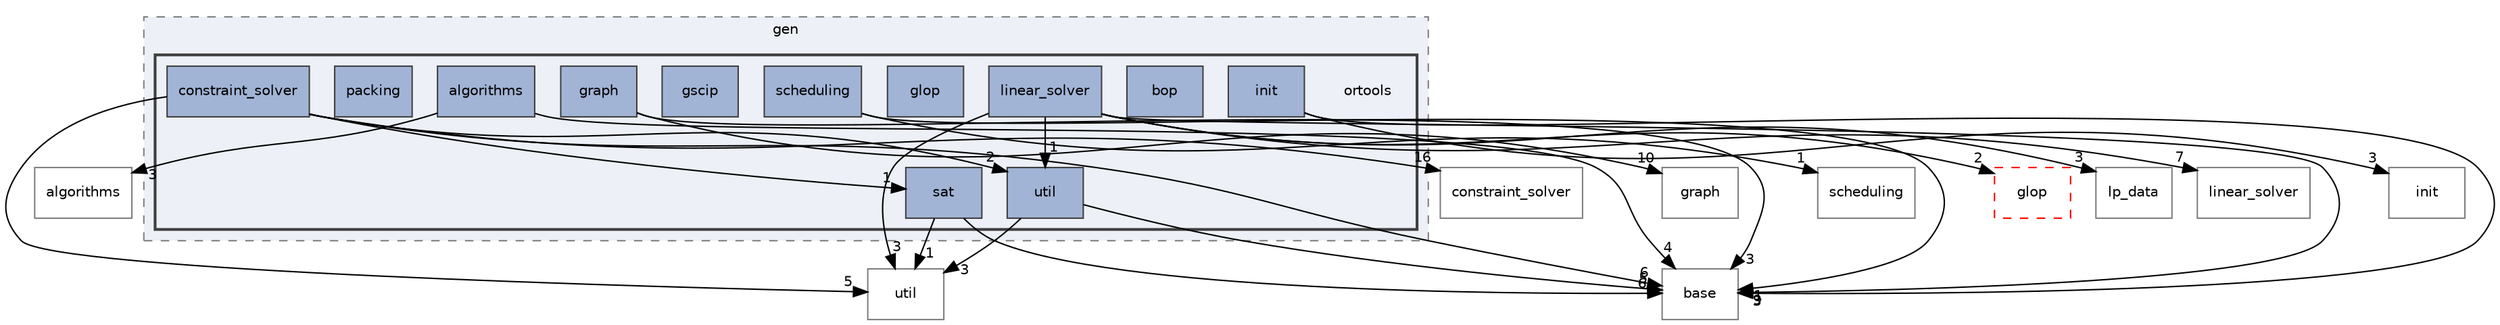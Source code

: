 digraph "ortools"
{
 // LATEX_PDF_SIZE
  edge [fontname="Helvetica",fontsize="10",labelfontname="Helvetica",labelfontsize="10"];
  node [fontname="Helvetica",fontsize="10",shape=record];
  compound=true
  subgraph clusterdir_b2c6d49957bf5d0c7726edb4b829cd4d {
    graph [ bgcolor="#edf0f7", pencolor="grey50", style="filled,dashed,", label="gen", fontname="Helvetica", fontsize="10", URL="dir_b2c6d49957bf5d0c7726edb4b829cd4d.html"]
  subgraph clusterdir_dd9e6105f85b4b8d1432afc92516bdf4 {
    graph [ bgcolor="#edf0f7", pencolor="grey25", style="filled,bold,", label="", fontname="Helvetica", fontsize="10", URL="dir_dd9e6105f85b4b8d1432afc92516bdf4.html"]
    dir_dd9e6105f85b4b8d1432afc92516bdf4 [shape=plaintext, label="ortools"];
  dir_585e9a2673d249c3b9690f454203f86a [shape=box, label="algorithms", style="filled,", fillcolor="#a2b4d6", color="grey25", URL="dir_585e9a2673d249c3b9690f454203f86a.html"];
  dir_6804d82cb6633156717aea6b8b7998a4 [shape=box, label="bop", style="filled,", fillcolor="#a2b4d6", color="grey25", URL="dir_6804d82cb6633156717aea6b8b7998a4.html"];
  dir_37019ba8edd362d5e2e12880bdfa4c61 [shape=box, label="constraint_solver", style="filled,", fillcolor="#a2b4d6", color="grey25", URL="dir_37019ba8edd362d5e2e12880bdfa4c61.html"];
  dir_928368908d9e3793e3841b181b38d8da [shape=box, label="glop", style="filled,", fillcolor="#a2b4d6", color="grey25", URL="dir_928368908d9e3793e3841b181b38d8da.html"];
  dir_57289fd743fd8a5b5def0c441b0bd064 [shape=box, label="graph", style="filled,", fillcolor="#a2b4d6", color="grey25", URL="dir_57289fd743fd8a5b5def0c441b0bd064.html"];
  dir_4630abaa26ded3605dfa1ce1c5d209ae [shape=box, label="gscip", style="filled,", fillcolor="#a2b4d6", color="grey25", URL="dir_4630abaa26ded3605dfa1ce1c5d209ae.html"];
  dir_d3766c20131976b3c2cc756e1c807207 [shape=box, label="init", style="filled,", fillcolor="#a2b4d6", color="grey25", URL="dir_d3766c20131976b3c2cc756e1c807207.html"];
  dir_439b336f32246b516129ac6c6155dd92 [shape=box, label="linear_solver", style="filled,", fillcolor="#a2b4d6", color="grey25", URL="dir_439b336f32246b516129ac6c6155dd92.html"];
  dir_87c1318917a4d562dca8785efdf085f6 [shape=box, label="packing", style="filled,", fillcolor="#a2b4d6", color="grey25", URL="dir_87c1318917a4d562dca8785efdf085f6.html"];
  dir_c5b0fe70900e54a4a94ebb062342b0c6 [shape=box, label="sat", style="filled,", fillcolor="#a2b4d6", color="grey25", URL="dir_c5b0fe70900e54a4a94ebb062342b0c6.html"];
  dir_647875cfed82cc21506d30ec485de74e [shape=box, label="scheduling", style="filled,", fillcolor="#a2b4d6", color="grey25", URL="dir_647875cfed82cc21506d30ec485de74e.html"];
  dir_0f3af1315eef70db22bfdd6a36c5e1fd [shape=box, label="util", style="filled,", fillcolor="#a2b4d6", color="grey25", URL="dir_0f3af1315eef70db22bfdd6a36c5e1fd.html"];
  }
  }
  dir_4d3a5a688e4550f3d7725aaa5ab9c27b [shape=box, label="linear_solver", style="", fillcolor="#edf0f7", color="grey50", URL="dir_4d3a5a688e4550f3d7725aaa5ab9c27b.html"];
  dir_2acf60cea6a5e15c2c72192424e7f50e [shape=box, label="scheduling", style="", fillcolor="#edf0f7", color="grey50", URL="dir_2acf60cea6a5e15c2c72192424e7f50e.html"];
  dir_725f3a5915051842f84e3ea508be2a62 [shape=box, label="graph", style="", fillcolor="#edf0f7", color="grey50", URL="dir_725f3a5915051842f84e3ea508be2a62.html"];
  dir_747248fa8ec2ebcb4d8ad85ced34db0b [shape=box, label="glop", style="dashed,", fillcolor="#edf0f7", color="red", URL="dir_747248fa8ec2ebcb4d8ad85ced34db0b.html"];
  dir_80dda7a75b0dfcf996988638a63eb03a [shape=box, label="algorithms", style="", fillcolor="#edf0f7", color="grey50", URL="dir_80dda7a75b0dfcf996988638a63eb03a.html"];
  dir_8f9dc966244f4c6e9b2fa0dee1e4ef1a [shape=box, label="base", style="", fillcolor="#edf0f7", color="grey50", URL="dir_8f9dc966244f4c6e9b2fa0dee1e4ef1a.html"];
  dir_903a7ff076ee7f01be86992fe717fc82 [shape=box, label="lp_data", style="", fillcolor="#edf0f7", color="grey50", URL="dir_903a7ff076ee7f01be86992fe717fc82.html"];
  dir_a3328a0ea67a2aaa160c2783ffbaa5dc [shape=box, label="util", style="", fillcolor="#edf0f7", color="grey50", URL="dir_a3328a0ea67a2aaa160c2783ffbaa5dc.html"];
  dir_afbb39f66221aac28bbdefd1dca2b2b0 [shape=box, label="constraint_solver", style="", fillcolor="#edf0f7", color="grey50", URL="dir_afbb39f66221aac28bbdefd1dca2b2b0.html"];
  dir_b58ef2c5f6b67bda9423238e62144661 [shape=box, label="init", style="", fillcolor="#edf0f7", color="grey50", URL="dir_b58ef2c5f6b67bda9423238e62144661.html"];
  dir_585e9a2673d249c3b9690f454203f86a->dir_80dda7a75b0dfcf996988638a63eb03a [headlabel="3", labeldistance=1.5 headhref="dir_000001_000000.html"];
  dir_585e9a2673d249c3b9690f454203f86a->dir_8f9dc966244f4c6e9b2fa0dee1e4ef1a [headlabel="4", labeldistance=1.5 headhref="dir_000001_000002.html"];
  dir_37019ba8edd362d5e2e12880bdfa4c61->dir_0f3af1315eef70db22bfdd6a36c5e1fd [headlabel="2", labeldistance=1.5 headhref="dir_000006_000039.html"];
  dir_37019ba8edd362d5e2e12880bdfa4c61->dir_8f9dc966244f4c6e9b2fa0dee1e4ef1a [headlabel="6", labeldistance=1.5 headhref="dir_000006_000002.html"];
  dir_37019ba8edd362d5e2e12880bdfa4c61->dir_a3328a0ea67a2aaa160c2783ffbaa5dc [headlabel="5", labeldistance=1.5 headhref="dir_000006_000040.html"];
  dir_37019ba8edd362d5e2e12880bdfa4c61->dir_afbb39f66221aac28bbdefd1dca2b2b0 [headlabel="16", labeldistance=1.5 headhref="dir_000006_000005.html"];
  dir_37019ba8edd362d5e2e12880bdfa4c61->dir_c5b0fe70900e54a4a94ebb062342b0c6 [headlabel="1", labeldistance=1.5 headhref="dir_000006_000033.html"];
  dir_57289fd743fd8a5b5def0c441b0bd064->dir_725f3a5915051842f84e3ea508be2a62 [headlabel="10", labeldistance=1.5 headhref="dir_000014_000015.html"];
  dir_57289fd743fd8a5b5def0c441b0bd064->dir_8f9dc966244f4c6e9b2fa0dee1e4ef1a [headlabel="3", labeldistance=1.5 headhref="dir_000014_000002.html"];
  dir_d3766c20131976b3c2cc756e1c807207->dir_8f9dc966244f4c6e9b2fa0dee1e4ef1a [headlabel="3", labeldistance=1.5 headhref="dir_000019_000002.html"];
  dir_d3766c20131976b3c2cc756e1c807207->dir_b58ef2c5f6b67bda9423238e62144661 [headlabel="3", labeldistance=1.5 headhref="dir_000019_000020.html"];
  dir_439b336f32246b516129ac6c6155dd92->dir_0f3af1315eef70db22bfdd6a36c5e1fd [headlabel="1", labeldistance=1.5 headhref="dir_000022_000039.html"];
  dir_439b336f32246b516129ac6c6155dd92->dir_4d3a5a688e4550f3d7725aaa5ab9c27b [headlabel="7", labeldistance=1.5 headhref="dir_000022_000023.html"];
  dir_439b336f32246b516129ac6c6155dd92->dir_747248fa8ec2ebcb4d8ad85ced34db0b [headlabel="2", labeldistance=1.5 headhref="dir_000022_000013.html"];
  dir_439b336f32246b516129ac6c6155dd92->dir_8f9dc966244f4c6e9b2fa0dee1e4ef1a [headlabel="9", labeldistance=1.5 headhref="dir_000022_000002.html"];
  dir_439b336f32246b516129ac6c6155dd92->dir_903a7ff076ee7f01be86992fe717fc82 [headlabel="3", labeldistance=1.5 headhref="dir_000022_000024.html"];
  dir_439b336f32246b516129ac6c6155dd92->dir_a3328a0ea67a2aaa160c2783ffbaa5dc [headlabel="3", labeldistance=1.5 headhref="dir_000022_000040.html"];
  dir_c5b0fe70900e54a4a94ebb062342b0c6->dir_8f9dc966244f4c6e9b2fa0dee1e4ef1a [headlabel="6", labeldistance=1.5 headhref="dir_000033_000002.html"];
  dir_c5b0fe70900e54a4a94ebb062342b0c6->dir_a3328a0ea67a2aaa160c2783ffbaa5dc [headlabel="1", labeldistance=1.5 headhref="dir_000033_000040.html"];
  dir_647875cfed82cc21506d30ec485de74e->dir_2acf60cea6a5e15c2c72192424e7f50e [headlabel="1", labeldistance=1.5 headhref="dir_000035_000036.html"];
  dir_647875cfed82cc21506d30ec485de74e->dir_8f9dc966244f4c6e9b2fa0dee1e4ef1a [headlabel="1", labeldistance=1.5 headhref="dir_000035_000002.html"];
  dir_0f3af1315eef70db22bfdd6a36c5e1fd->dir_8f9dc966244f4c6e9b2fa0dee1e4ef1a [headlabel="5", labeldistance=1.5 headhref="dir_000039_000002.html"];
  dir_0f3af1315eef70db22bfdd6a36c5e1fd->dir_a3328a0ea67a2aaa160c2783ffbaa5dc [headlabel="3", labeldistance=1.5 headhref="dir_000039_000040.html"];
}

